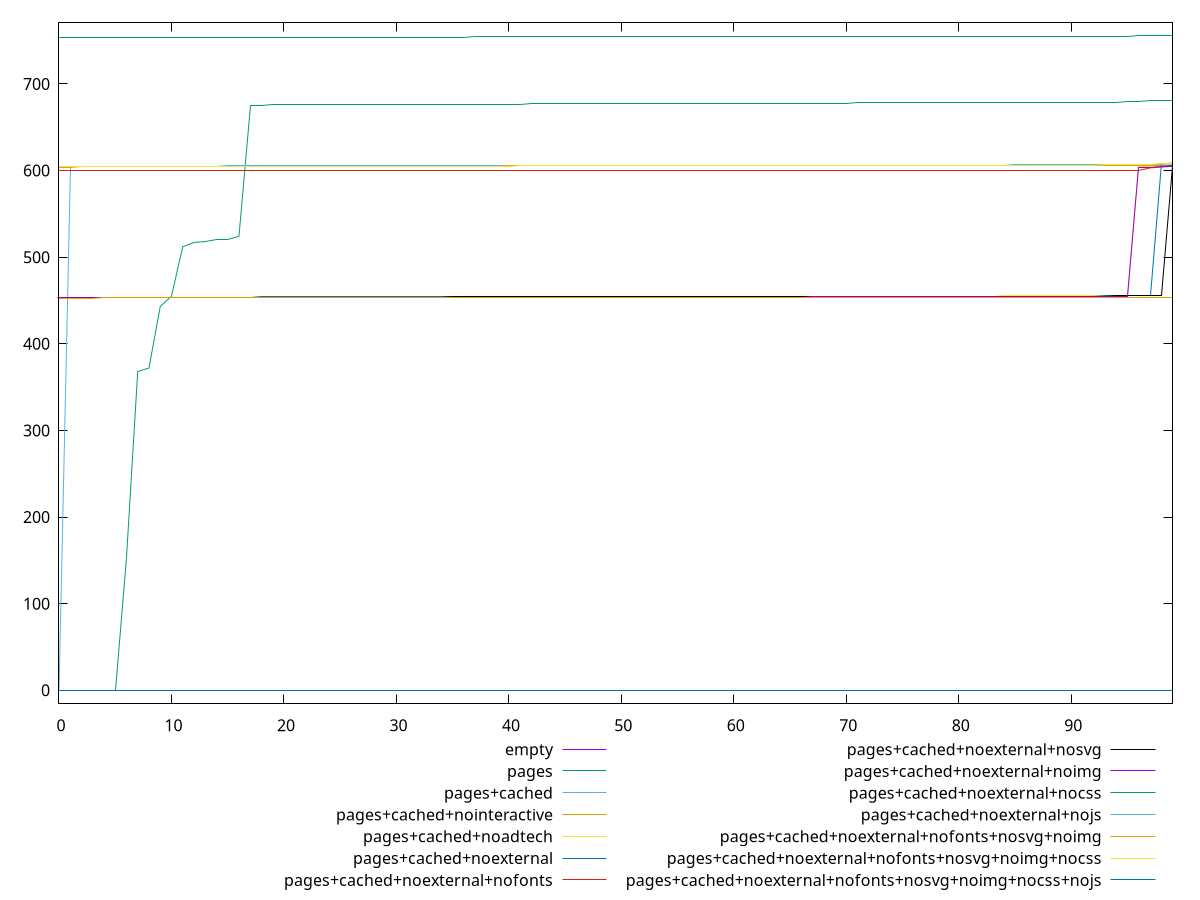reset

$empty <<EOF
0 0
1 0
2 0
3 0
4 0
5 0
6 0
7 0
8 0
9 0
10 0
11 0
12 0
13 0
14 0
15 0
16 0
17 0
18 0
19 0
20 0
21 0
22 0
23 0
24 0
25 0
26 0
27 0
28 0
29 0
30 0
31 0
32 0
33 0
34 0
35 0
36 0
37 0
38 0
39 0
40 0
41 0
42 0
43 0
44 0
45 0
46 0
47 0
48 0
49 0
50 0
51 0
52 0
53 0
54 0
55 0
56 0
57 0
58 0
59 0
60 0
61 0
62 0
63 0
64 0
65 0
66 0
67 0
68 0
69 0
70 0
71 0
72 0
73 0
74 0
75 0
76 0
77 0
78 0
79 0
80 0
81 0
82 0
83 0
84 0
85 0
86 0
87 0
88 0
89 0
90 0
91 0
92 0
93 0
94 0
95 0
96 0
97 0
98 0
99 0
EOF

$pages <<EOF
0 0
1 0
2 0
3 0
4 0
5 0
6 153
7 368
8 372
9 443
10 455
11 512
12 517
13 518
14 520
15 520
16 524
17 675
18 675
19 676
20 676
21 676
22 676
23 676
24 676
25 676
26 676
27 676
28 676
29 676
30 676
31 676
32 676
33 676
34 676
35 676
36 676
37 676
38 676
39 676
40 676
41 676
42 677
43 677
44 677
45 677
46 677
47 677
48 677
49 677
50 677
51 677
52 677
53 677
54 677
55 677
56 677
57 677
58 677
59 677
60 677
61 677
62 677
63 677
64 677
65 677
66 677
67 677
68 677
69 677
70 677
71 678
72 678
73 678
74 678
75 678
76 678
77 678
78 678
79 678
80 678
81 678
82 678
83 678
84 678
85 678
86 679
87 679
88 679
89 679
90 679
91 679
92 679
93 679
94 679
95 680
96 680
97 681
98 681
99 681
EOF

$pagesCached <<EOF
0 0
1 605
2 605
3 605
4 605
5 605
6 605
7 605
8 605
9 605
10 605
11 605
12 605
13 605
14 605
15 606
16 606
17 606
18 606
19 606
20 606
21 606
22 606
23 606
24 606
25 606
26 606
27 606
28 606
29 606
30 606
31 606
32 606
33 606
34 606
35 606
36 606
37 606
38 606
39 606
40 606
41 606
42 606
43 606
44 606
45 606
46 606
47 606
48 606
49 606
50 606
51 606
52 606
53 606
54 606
55 606
56 606
57 606
58 606
59 606
60 606
61 606
62 606
63 606
64 606
65 606
66 606
67 606
68 606
69 606
70 606
71 606
72 606
73 606
74 606
75 606
76 606
77 606
78 606
79 606
80 606
81 606
82 606
83 606
84 606
85 607
86 607
87 607
88 607
89 607
90 607
91 607
92 607
93 607
94 607
95 607
96 607
97 607
98 607
99 609
EOF

$pagesCachedNointeractive <<EOF
0 604
1 604
2 605
3 605
4 605
5 605
6 605
7 605
8 605
9 605
10 605
11 605
12 605
13 605
14 605
15 605
16 605
17 605
18 605
19 605
20 605
21 605
22 605
23 605
24 605
25 605
26 605
27 605
28 605
29 605
30 605
31 605
32 605
33 605
34 605
35 605
36 605
37 605
38 605
39 605
40 606
41 606
42 606
43 606
44 606
45 606
46 606
47 606
48 606
49 606
50 606
51 606
52 606
53 606
54 606
55 606
56 606
57 606
58 606
59 606
60 606
61 606
62 606
63 606
64 606
65 606
66 606
67 606
68 606
69 606
70 606
71 606
72 606
73 606
74 606
75 606
76 606
77 606
78 606
79 606
80 606
81 606
82 606
83 606
84 606
85 606
86 606
87 606
88 606
89 606
90 606
91 606
92 606
93 606
94 606
95 606
96 606
97 606
98 606
99 607
EOF

$pagesCachedNoadtech <<EOF
0 454
1 454
2 454
3 454
4 454
5 454
6 454
7 454
8 454
9 454
10 454
11 454
12 454
13 454
14 454
15 454
16 454
17 454
18 454
19 455
20 455
21 455
22 455
23 455
24 455
25 455
26 455
27 455
28 455
29 455
30 455
31 455
32 455
33 455
34 455
35 455
36 455
37 455
38 455
39 455
40 455
41 455
42 455
43 455
44 455
45 455
46 455
47 455
48 455
49 455
50 455
51 455
52 455
53 455
54 455
55 455
56 455
57 455
58 455
59 455
60 455
61 455
62 455
63 455
64 455
65 455
66 455
67 455
68 455
69 455
70 455
71 455
72 455
73 455
74 455
75 455
76 455
77 455
78 455
79 455
80 455
81 455
82 455
83 455
84 456
85 456
86 456
87 456
88 456
89 456
90 456
91 456
92 456
93 456
94 456
95 456
96 605
97 605
98 605
99 606
EOF

$pagesCachedNoexternal <<EOF
0 454
1 454
2 454
3 454
4 454
5 454
6 454
7 454
8 454
9 454
10 454
11 454
12 454
13 454
14 454
15 454
16 454
17 454
18 455
19 455
20 455
21 455
22 455
23 455
24 455
25 455
26 455
27 455
28 455
29 455
30 455
31 455
32 455
33 455
34 455
35 455
36 455
37 455
38 455
39 455
40 455
41 455
42 455
43 455
44 455
45 455
46 455
47 455
48 455
49 455
50 455
51 455
52 455
53 455
54 455
55 455
56 455
57 455
58 455
59 455
60 455
61 455
62 455
63 455
64 455
65 455
66 455
67 455
68 455
69 455
70 455
71 455
72 455
73 455
74 455
75 455
76 455
77 455
78 455
79 455
80 455
81 455
82 455
83 455
84 455
85 455
86 455
87 455
88 455
89 455
90 455
91 455
92 455
93 456
94 456
95 456
96 456
97 456
98 605
99 606
EOF

$pagesCachedNoexternalNofonts <<EOF
0 600
1 600
2 600
3 600
4 600
5 600
6 600
7 600
8 600
9 600
10 600
11 600
12 600
13 600
14 600
15 600
16 600
17 600
18 600
19 600
20 600
21 600
22 600
23 600
24 600
25 600
26 600
27 600
28 600
29 600
30 600
31 600
32 600
33 600
34 600
35 600
36 600
37 600
38 600
39 600
40 600
41 600
42 600
43 600
44 600
45 600
46 600
47 600
48 600
49 600
50 600
51 600
52 600
53 600
54 600
55 600
56 600
57 600
58 600
59 600
60 600
61 600
62 600
63 600
64 600
65 600
66 600
67 600
68 600
69 600
70 600
71 600
72 600
73 600
74 600
75 600
76 600
77 600
78 600
79 600
80 600
81 600
82 600
83 600
84 600
85 600
86 600
87 600
88 600
89 600
90 600
91 600
92 600
93 600
94 600
95 600
96 600
97 603
98 604
99 605
EOF

$pagesCachedNoexternalNosvg <<EOF
0 454
1 454
2 454
3 454
4 454
5 454
6 454
7 454
8 454
9 454
10 454
11 454
12 454
13 454
14 454
15 454
16 454
17 454
18 454
19 454
20 454
21 454
22 454
23 454
24 454
25 454
26 454
27 454
28 454
29 454
30 454
31 454
32 454
33 454
34 454
35 455
36 455
37 455
38 455
39 455
40 455
41 455
42 455
43 455
44 455
45 455
46 455
47 455
48 455
49 455
50 455
51 455
52 455
53 455
54 455
55 455
56 455
57 455
58 455
59 455
60 455
61 455
62 455
63 455
64 455
65 455
66 455
67 455
68 455
69 455
70 455
71 455
72 455
73 455
74 455
75 455
76 455
77 455
78 455
79 455
80 455
81 455
82 455
83 455
84 455
85 455
86 455
87 455
88 455
89 455
90 455
91 455
92 455
93 455
94 456
95 456
96 456
97 456
98 456
99 605
EOF

$pagesCachedNoexternalNoimg <<EOF
0 453
1 453
2 453
3 453
4 454
5 454
6 454
7 454
8 454
9 454
10 454
11 454
12 454
13 454
14 454
15 454
16 454
17 454
18 454
19 454
20 454
21 454
22 454
23 454
24 454
25 454
26 454
27 454
28 454
29 454
30 454
31 454
32 454
33 454
34 454
35 454
36 454
37 454
38 454
39 454
40 454
41 454
42 454
43 454
44 454
45 454
46 454
47 454
48 454
49 454
50 454
51 454
52 454
53 454
54 454
55 454
56 454
57 454
58 454
59 454
60 454
61 454
62 454
63 454
64 454
65 454
66 454
67 455
68 455
69 455
70 455
71 455
72 455
73 455
74 455
75 455
76 455
77 455
78 455
79 455
80 455
81 455
82 455
83 455
84 455
85 455
86 455
87 455
88 455
89 455
90 455
91 455
92 455
93 455
94 455
95 455
96 604
97 604
98 605
99 605
EOF

$pagesCachedNoexternalNocss <<EOF
0 754
1 754
2 754
3 754
4 754
5 754
6 754
7 754
8 754
9 754
10 754
11 754
12 754
13 754
14 754
15 754
16 754
17 754
18 754
19 754
20 754
21 754
22 754
23 754
24 754
25 754
26 754
27 754
28 754
29 754
30 754
31 754
32 754
33 754
34 754
35 754
36 754
37 755
38 755
39 755
40 755
41 755
42 755
43 755
44 755
45 755
46 755
47 755
48 755
49 755
50 755
51 755
52 755
53 755
54 755
55 755
56 755
57 755
58 755
59 755
60 755
61 755
62 755
63 755
64 755
65 755
66 755
67 755
68 755
69 755
70 755
71 755
72 755
73 755
74 755
75 755
76 755
77 755
78 755
79 755
80 755
81 755
82 755
83 755
84 755
85 755
86 755
87 755
88 755
89 755
90 755
91 755
92 755
93 755
94 755
95 755
96 756
97 756
98 756
99 756
EOF

$pagesCachedNoexternalNojs <<EOF
0 0
1 0
2 0
3 0
4 0
5 0
6 0
7 0
8 0
9 0
10 0
11 0
12 0
13 0
14 0
15 0
16 0
17 0
18 0
19 0
20 0
21 0
22 0
23 0
24 0
25 0
26 0
27 0
28 0
29 0
30 0
31 0
32 0
33 0
34 0
35 0
36 0
37 0
38 0
39 0
40 0
41 0
42 0
43 0
44 0
45 0
46 0
47 0
48 0
49 0
50 0
51 0
52 0
53 0
54 0
55 0
56 0
57 0
58 0
59 0
60 0
61 0
62 0
63 0
64 0
65 0
66 0
67 0
68 0
69 0
70 0
71 0
72 0
73 0
74 0
75 0
76 0
77 0
78 0
79 0
80 0
81 0
82 0
83 0
84 0
85 0
86 0
87 0
88 0
89 0
90 0
91 0
92 0
93 0
94 0
95 0
96 0
97 0
98 0
99 0
EOF

$pagesCachedNoexternalNofontsNosvgNoimg <<EOF
0 452
1 452
2 452
3 452
4 453
5 453
6 453
7 453
8 453
9 453
10 453
11 453
12 453
13 453
14 453
15 453
16 453
17 453
18 453
19 453
20 453
21 453
22 453
23 453
24 453
25 453
26 453
27 453
28 453
29 453
30 453
31 453
32 453
33 453
34 453
35 453
36 453
37 453
38 453
39 453
40 453
41 453
42 453
43 453
44 453
45 453
46 453
47 453
48 453
49 453
50 453
51 453
52 453
53 453
54 453
55 453
56 453
57 453
58 453
59 453
60 453
61 453
62 453
63 453
64 453
65 453
66 453
67 453
68 453
69 453
70 453
71 453
72 453
73 453
74 453
75 453
76 453
77 453
78 453
79 454
80 454
81 454
82 454
83 454
84 454
85 454
86 454
87 454
88 454
89 454
90 454
91 454
92 454
93 454
94 454
95 454
96 454
97 454
98 454
99 454
EOF

$pagesCachedNoexternalNofontsNosvgNoimgNocss <<EOF
0 605
1 605
2 605
3 605
4 605
5 605
6 605
7 605
8 605
9 605
10 605
11 605
12 605
13 605
14 605
15 605
16 605
17 605
18 605
19 605
20 605
21 605
22 605
23 605
24 605
25 605
26 605
27 605
28 605
29 605
30 605
31 605
32 605
33 605
34 605
35 605
36 605
37 605
38 605
39 605
40 605
41 606
42 606
43 606
44 606
45 606
46 606
47 606
48 606
49 606
50 606
51 606
52 606
53 606
54 606
55 606
56 606
57 606
58 606
59 606
60 606
61 606
62 606
63 606
64 606
65 606
66 606
67 606
68 606
69 606
70 606
71 606
72 606
73 606
74 606
75 606
76 606
77 606
78 606
79 606
80 606
81 606
82 606
83 606
84 606
85 606
86 606
87 606
88 606
89 606
90 606
91 606
92 606
93 607
94 607
95 607
96 607
97 607
98 608
99 608
EOF

$pagesCachedNoexternalNofontsNosvgNoimgNocssNojs <<EOF
0 0
1 0
2 0
3 0
4 0
5 0
6 0
7 0
8 0
9 0
10 0
11 0
12 0
13 0
14 0
15 0
16 0
17 0
18 0
19 0
20 0
21 0
22 0
23 0
24 0
25 0
26 0
27 0
28 0
29 0
30 0
31 0
32 0
33 0
34 0
35 0
36 0
37 0
38 0
39 0
40 0
41 0
42 0
43 0
44 0
45 0
46 0
47 0
48 0
49 0
50 0
51 0
52 0
53 0
54 0
55 0
56 0
57 0
58 0
59 0
60 0
61 0
62 0
63 0
64 0
65 0
66 0
67 0
68 0
69 0
70 0
71 0
72 0
73 0
74 0
75 0
76 0
77 0
78 0
79 0
80 0
81 0
82 0
83 0
84 0
85 0
86 0
87 0
88 0
89 0
90 0
91 0
92 0
93 0
94 0
95 0
96 0
97 0
98 0
99 0
EOF

set key outside below
set xrange [0:99]
set yrange [-15.120000000000001:771.12]
set trange [-15.120000000000001:771.12]
set terminal svg size 640, 760 enhanced background rgb 'white'
set output "reprap/uses-rel-preload/comparison/sorted/all_raw.svg"

plot $empty title "empty" with line, \
     $pages title "pages" with line, \
     $pagesCached title "pages+cached" with line, \
     $pagesCachedNointeractive title "pages+cached+nointeractive" with line, \
     $pagesCachedNoadtech title "pages+cached+noadtech" with line, \
     $pagesCachedNoexternal title "pages+cached+noexternal" with line, \
     $pagesCachedNoexternalNofonts title "pages+cached+noexternal+nofonts" with line, \
     $pagesCachedNoexternalNosvg title "pages+cached+noexternal+nosvg" with line, \
     $pagesCachedNoexternalNoimg title "pages+cached+noexternal+noimg" with line, \
     $pagesCachedNoexternalNocss title "pages+cached+noexternal+nocss" with line, \
     $pagesCachedNoexternalNojs title "pages+cached+noexternal+nojs" with line, \
     $pagesCachedNoexternalNofontsNosvgNoimg title "pages+cached+noexternal+nofonts+nosvg+noimg" with line, \
     $pagesCachedNoexternalNofontsNosvgNoimgNocss title "pages+cached+noexternal+nofonts+nosvg+noimg+nocss" with line, \
     $pagesCachedNoexternalNofontsNosvgNoimgNocssNojs title "pages+cached+noexternal+nofonts+nosvg+noimg+nocss+nojs" with line

reset
